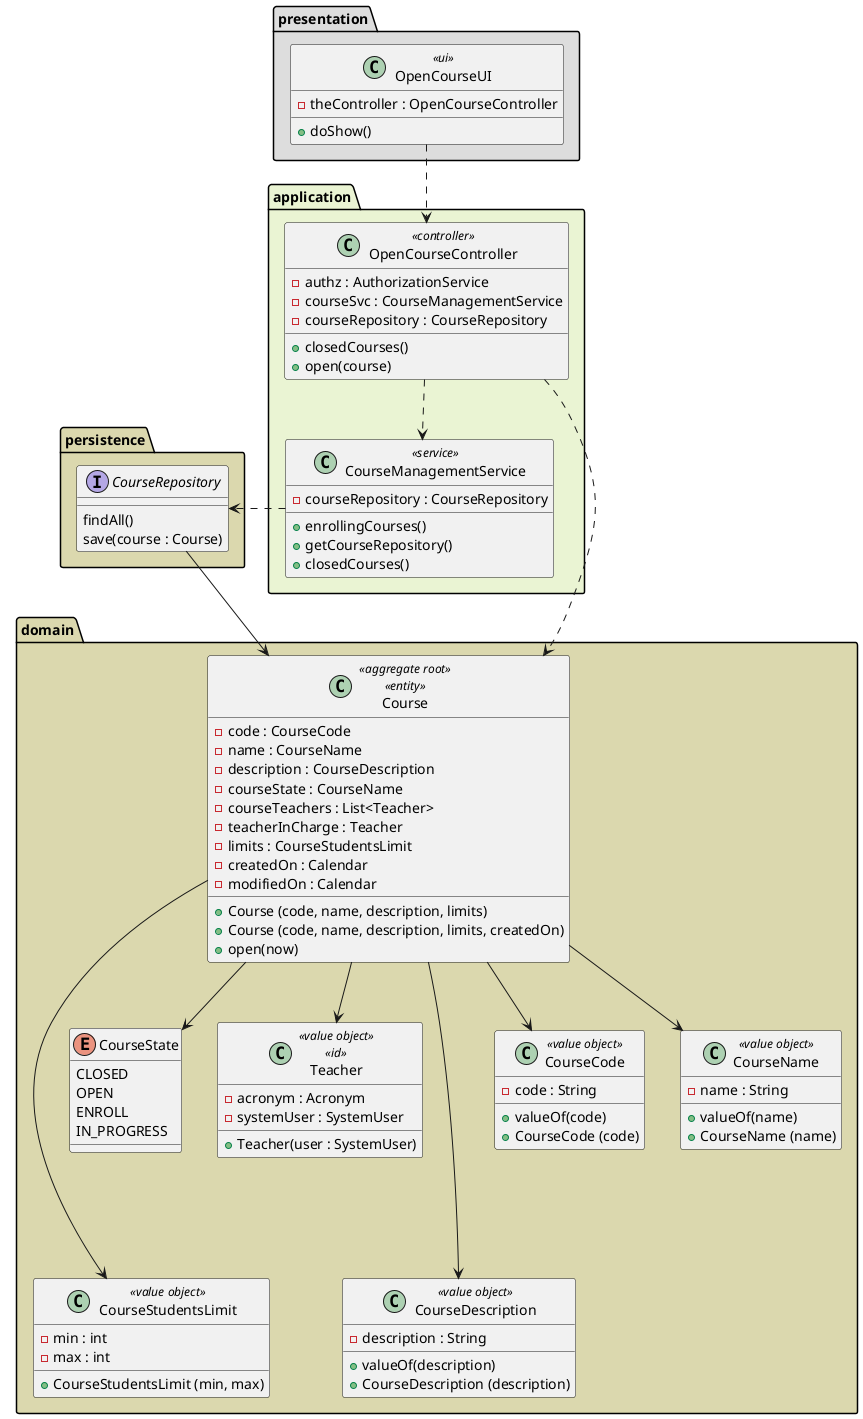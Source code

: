 @startuml
'https://plantuml.com/class-diagram

package "presentation" #DDDDDD{
    class OpenCourseUI <<ui>>{
    - theController : OpenCourseController
    + doShow()
    }
}



package "domain" #dbd8ae{


       
        class CourseStudentsLimit <<value object>> {
        -min : int
        -max : int
        +CourseStudentsLimit (min, max)
        }

        class Course <<aggregate root>> <<entity>>{
        - code : CourseCode
        - name : CourseName
        - description : CourseDescription
        - courseState : CourseName
        - courseTeachers : List<Teacher>
        - teacherInCharge : Teacher
        - limits : CourseStudentsLimit
        - createdOn : Calendar
        - modifiedOn : Calendar
        + Course (code, name, description, limits)
        + Course (code, name, description, limits, createdOn)
         + open(now)
        }

        enum CourseState{
        CLOSED
        OPEN
        ENROLL
        IN_PROGRESS
        }

        class Teacher <<value object>> <<id>>{
         -acronym : Acronym
         -systemUser : SystemUser
         +Teacher(user : SystemUser)
        }

        class CourseDescription <<value object>>{
        -description : String
        +valueOf(description)
        + CourseDescription (description)
        }

        class CourseCode <<value object>>{
        -code : String
        +valueOf(code)
        +CourseCode (code)
        }

        class CourseName<<value object>>{
        -name : String
         +valueOf(name)
        + CourseName (name)
        }


}
    package "persistence" #dbd8ae{
       interface CourseRepository{
       findAll()
       save(course : Course)
       }
    }
package "application" #eaf4d3{
    class OpenCourseController <<controller>>{
        - authz : AuthorizationService
        - courseSvc : CourseManagementService
        - courseRepository : CourseRepository
        + closedCourses()
        + open(course)
    }

    class CourseManagementService <<service>>{
         - courseRepository : CourseRepository
         + enrollingCourses()
         + getCourseRepository()
         + closedCourses()
    }

}


OpenCourseUI .-> OpenCourseController
OpenCourseController .-> CourseManagementService


Course --> CourseCode
Course ----> CourseDescription
Course --> Teacher
Course --> CourseName

Course --> CourseState

CourseManagementService .> CourseRepository

Course ----> CourseStudentsLimit
OpenCourseController .--> Course

CourseRepository --> Course

@enduml
